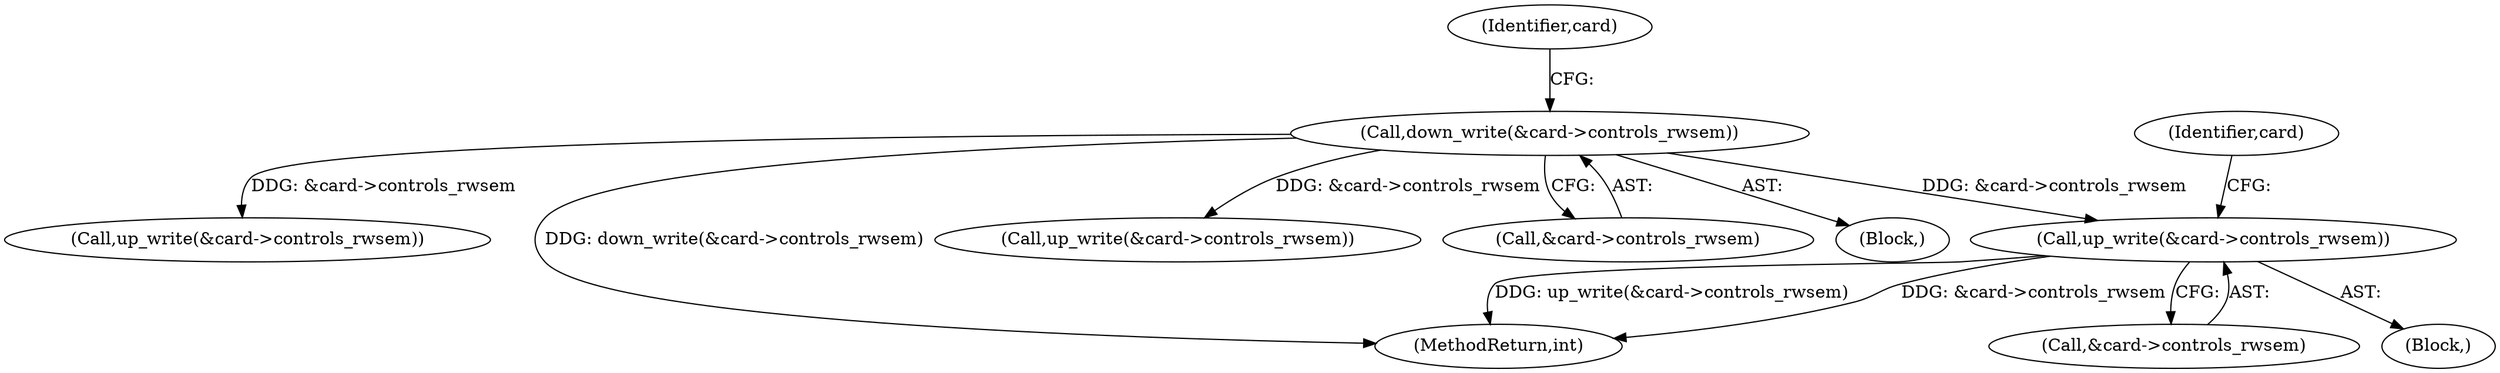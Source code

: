 digraph "0_linux_fd9f26e4eca5d08a27d12c0933fceef76ed9663d@API" {
"1000143" [label="(Call,up_write(&card->controls_rwsem))"];
"1000132" [label="(Call,down_write(&card->controls_rwsem))"];
"1000231" [label="(Call,up_write(&card->controls_rwsem))"];
"1000150" [label="(Identifier,card)"];
"1000139" [label="(Identifier,card)"];
"1000267" [label="(MethodReturn,int)"];
"1000182" [label="(Call,up_write(&card->controls_rwsem))"];
"1000144" [label="(Call,&card->controls_rwsem)"];
"1000142" [label="(Block,)"];
"1000132" [label="(Call,down_write(&card->controls_rwsem))"];
"1000133" [label="(Call,&card->controls_rwsem)"];
"1000143" [label="(Call,up_write(&card->controls_rwsem))"];
"1000103" [label="(Block,)"];
"1000143" -> "1000142"  [label="AST: "];
"1000143" -> "1000144"  [label="CFG: "];
"1000144" -> "1000143"  [label="AST: "];
"1000150" -> "1000143"  [label="CFG: "];
"1000143" -> "1000267"  [label="DDG: &card->controls_rwsem"];
"1000143" -> "1000267"  [label="DDG: up_write(&card->controls_rwsem)"];
"1000132" -> "1000143"  [label="DDG: &card->controls_rwsem"];
"1000132" -> "1000103"  [label="AST: "];
"1000132" -> "1000133"  [label="CFG: "];
"1000133" -> "1000132"  [label="AST: "];
"1000139" -> "1000132"  [label="CFG: "];
"1000132" -> "1000267"  [label="DDG: down_write(&card->controls_rwsem)"];
"1000132" -> "1000182"  [label="DDG: &card->controls_rwsem"];
"1000132" -> "1000231"  [label="DDG: &card->controls_rwsem"];
}
